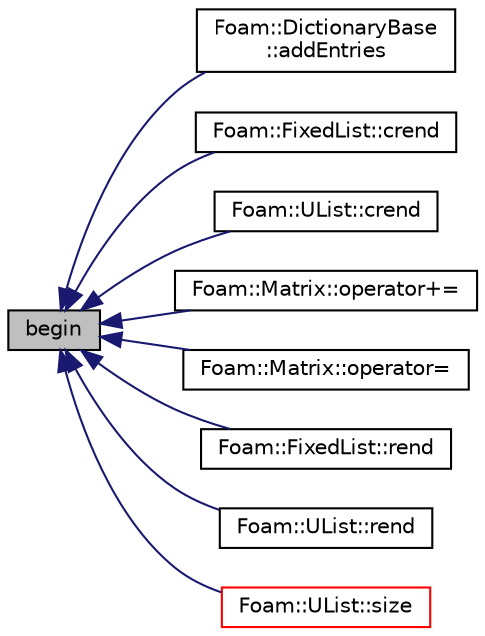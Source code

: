 digraph "begin"
{
  bgcolor="transparent";
  edge [fontname="Helvetica",fontsize="10",labelfontname="Helvetica",labelfontsize="10"];
  node [fontname="Helvetica",fontsize="10",shape=record];
  rankdir="LR";
  Node1 [label="begin",height=0.2,width=0.4,color="black", fillcolor="grey75", style="filled" fontcolor="black"];
  Node1 -> Node2 [dir="back",color="midnightblue",fontsize="10",style="solid",fontname="Helvetica"];
  Node2 [label="Foam::DictionaryBase\l::addEntries",height=0.2,width=0.4,color="black",URL="$classFoam_1_1DictionaryBase.html#a1a1729c4a7637b541511eb527fb9f3fa"];
  Node1 -> Node3 [dir="back",color="midnightblue",fontsize="10",style="solid",fontname="Helvetica"];
  Node3 [label="Foam::FixedList::crend",height=0.2,width=0.4,color="black",URL="$classFoam_1_1FixedList.html#ad9d9d70b64ad4f0e289099f39fe02ea0",tooltip="Return const_reverse_iterator to end reverse traversing FixedList. "];
  Node1 -> Node4 [dir="back",color="midnightblue",fontsize="10",style="solid",fontname="Helvetica"];
  Node4 [label="Foam::UList::crend",height=0.2,width=0.4,color="black",URL="$classFoam_1_1UList.html#a4b956654930b6e06d8b8f499b191db49",tooltip="Return const_reverse_iterator to end reverse traversing the UList. "];
  Node1 -> Node5 [dir="back",color="midnightblue",fontsize="10",style="solid",fontname="Helvetica"];
  Node5 [label="Foam::Matrix::operator+=",height=0.2,width=0.4,color="black",URL="$classFoam_1_1Matrix.html#aa8e53ebbced5cd5d65664fd313b46754",tooltip="Matrix addition. "];
  Node1 -> Node6 [dir="back",color="midnightblue",fontsize="10",style="solid",fontname="Helvetica"];
  Node6 [label="Foam::Matrix::operator=",height=0.2,width=0.4,color="black",URL="$classFoam_1_1Matrix.html#ad8d713d75fa9b365f4679567e15bbb77",tooltip="Assignment of all elements to zero. "];
  Node1 -> Node7 [dir="back",color="midnightblue",fontsize="10",style="solid",fontname="Helvetica"];
  Node7 [label="Foam::FixedList::rend",height=0.2,width=0.4,color="black",URL="$classFoam_1_1FixedList.html#a1d9443d27bbc2ab4822bdd26ce866a0d",tooltip="Return const_reverse_iterator to end reverse traversing FixedList. "];
  Node1 -> Node8 [dir="back",color="midnightblue",fontsize="10",style="solid",fontname="Helvetica"];
  Node8 [label="Foam::UList::rend",height=0.2,width=0.4,color="black",URL="$classFoam_1_1UList.html#a64f0b6534477e06c0e0b823cea914aaf",tooltip="Return const_reverse_iterator to end reverse traversing the UList. "];
  Node1 -> Node9 [dir="back",color="midnightblue",fontsize="10",style="solid",fontname="Helvetica"];
  Node9 [label="Foam::UList::size",height=0.2,width=0.4,color="red",URL="$classFoam_1_1UList.html#afee03bfededf699921815b2bf3c41e35",tooltip="Override size to be inconsistent with allocated storage. "];
}

